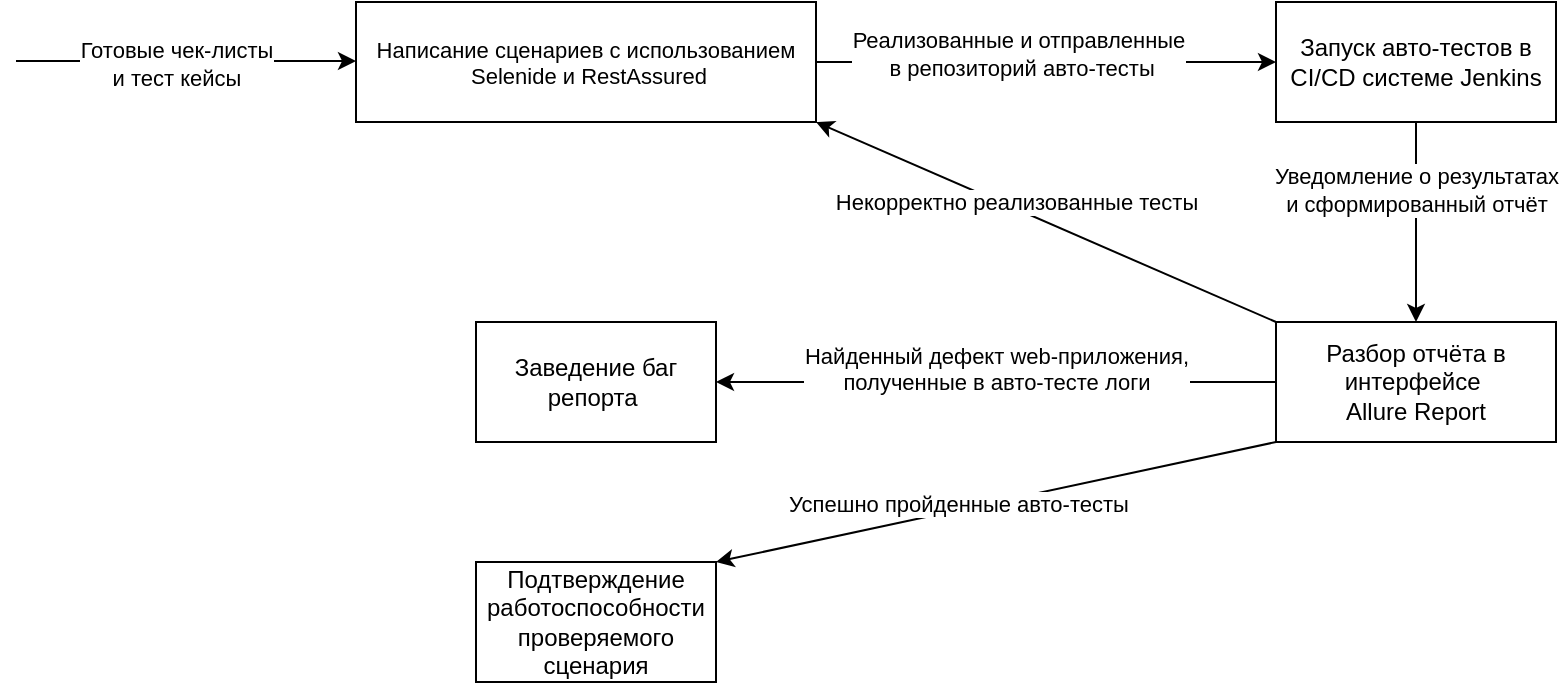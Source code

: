 <mxfile version="24.4.3" type="github">
  <diagram name="Страница — 1" id="3eVWmwQbOWbiIh8tAF9G">
    <mxGraphModel dx="954" dy="627" grid="1" gridSize="10" guides="1" tooltips="1" connect="1" arrows="1" fold="1" page="1" pageScale="1" pageWidth="827" pageHeight="1169" math="0" shadow="0">
      <root>
        <mxCell id="0" />
        <mxCell id="1" parent="0" />
        <mxCell id="WVgotV6CZozGioevc11D-21" style="edgeStyle=orthogonalEdgeStyle;rounded=0;orthogonalLoop=1;jettySize=auto;html=1;entryX=0;entryY=0.5;entryDx=0;entryDy=0;" edge="1" parent="1" source="WVgotV6CZozGioevc11D-3" target="WVgotV6CZozGioevc11D-7">
          <mxGeometry relative="1" as="geometry" />
        </mxCell>
        <mxCell id="WVgotV6CZozGioevc11D-22" value="Реализованные и отправленные&lt;div&gt;&amp;nbsp;в репозиторий авто-тесты&lt;/div&gt;" style="edgeLabel;html=1;align=center;verticalAlign=middle;resizable=0;points=[];" vertex="1" connectable="0" parent="WVgotV6CZozGioevc11D-21">
          <mxGeometry x="-0.294" y="4" relative="1" as="geometry">
            <mxPoint x="20" as="offset" />
          </mxGeometry>
        </mxCell>
        <mxCell id="WVgotV6CZozGioevc11D-3" value="&lt;span style=&quot;font-size: 11px; text-wrap: nowrap; background-color: rgb(255, 255, 255);&quot;&gt;Написание сценариев с использованием&lt;/span&gt;&lt;div style=&quot;font-size: 11px; text-wrap: nowrap;&quot;&gt;&amp;nbsp;Selenide и RestAssured&lt;/div&gt;" style="rounded=0;whiteSpace=wrap;html=1;" vertex="1" parent="1">
          <mxGeometry x="200" y="100" width="230" height="60" as="geometry" />
        </mxCell>
        <mxCell id="WVgotV6CZozGioevc11D-25" style="edgeStyle=orthogonalEdgeStyle;rounded=0;orthogonalLoop=1;jettySize=auto;html=1;entryX=0.5;entryY=0;entryDx=0;entryDy=0;" edge="1" parent="1" source="WVgotV6CZozGioevc11D-7" target="WVgotV6CZozGioevc11D-24">
          <mxGeometry relative="1" as="geometry" />
        </mxCell>
        <mxCell id="WVgotV6CZozGioevc11D-26" value="Уведомление о результатах&lt;div&gt;и сформированный отчёт&lt;/div&gt;" style="edgeLabel;html=1;align=center;verticalAlign=middle;resizable=0;points=[];" vertex="1" connectable="0" parent="WVgotV6CZozGioevc11D-25">
          <mxGeometry x="-0.32" y="1" relative="1" as="geometry">
            <mxPoint x="-1" as="offset" />
          </mxGeometry>
        </mxCell>
        <mxCell id="WVgotV6CZozGioevc11D-7" value="Запуск авто-тестов в CI/CD системе Jenkins" style="rounded=0;whiteSpace=wrap;html=1;" vertex="1" parent="1">
          <mxGeometry x="660" y="100" width="140" height="60" as="geometry" />
        </mxCell>
        <mxCell id="WVgotV6CZozGioevc11D-16" value="" style="endArrow=classic;html=1;rounded=0;entryX=0;entryY=0.5;entryDx=0;entryDy=0;" edge="1" parent="1">
          <mxGeometry width="50" height="50" relative="1" as="geometry">
            <mxPoint x="30" y="129.5" as="sourcePoint" />
            <mxPoint x="200" y="129.5" as="targetPoint" />
          </mxGeometry>
        </mxCell>
        <mxCell id="WVgotV6CZozGioevc11D-23" value="Готовые чек-листы&lt;div&gt;и тест кейсы&lt;/div&gt;" style="edgeLabel;html=1;align=center;verticalAlign=middle;resizable=0;points=[];" vertex="1" connectable="0" parent="WVgotV6CZozGioevc11D-16">
          <mxGeometry x="-0.776" y="3" relative="1" as="geometry">
            <mxPoint x="61" y="4" as="offset" />
          </mxGeometry>
        </mxCell>
        <mxCell id="WVgotV6CZozGioevc11D-35" style="edgeStyle=orthogonalEdgeStyle;rounded=0;orthogonalLoop=1;jettySize=auto;html=1;entryX=1;entryY=0.5;entryDx=0;entryDy=0;" edge="1" parent="1" source="WVgotV6CZozGioevc11D-24" target="WVgotV6CZozGioevc11D-34">
          <mxGeometry relative="1" as="geometry" />
        </mxCell>
        <mxCell id="WVgotV6CZozGioevc11D-36" value="Найденный дефект web-приложения,&lt;div&gt;полученные в авто-тесте логи&lt;br&gt;&lt;br&gt;&lt;/div&gt;" style="edgeLabel;html=1;align=center;verticalAlign=middle;resizable=0;points=[];" vertex="1" connectable="0" parent="WVgotV6CZozGioevc11D-35">
          <mxGeometry x="0.182" relative="1" as="geometry">
            <mxPoint x="25" as="offset" />
          </mxGeometry>
        </mxCell>
        <mxCell id="WVgotV6CZozGioevc11D-24" value="Разбор отчёта в интерфейсе&amp;nbsp;&lt;div&gt;Allure Report&lt;/div&gt;" style="rounded=0;whiteSpace=wrap;html=1;" vertex="1" parent="1">
          <mxGeometry x="660" y="260" width="140" height="60" as="geometry" />
        </mxCell>
        <mxCell id="WVgotV6CZozGioevc11D-32" value="" style="endArrow=classic;html=1;rounded=0;exitX=0;exitY=0;exitDx=0;exitDy=0;entryX=1;entryY=1;entryDx=0;entryDy=0;" edge="1" parent="1" source="WVgotV6CZozGioevc11D-24" target="WVgotV6CZozGioevc11D-3">
          <mxGeometry width="50" height="50" relative="1" as="geometry">
            <mxPoint x="390" y="330" as="sourcePoint" />
            <mxPoint x="440" y="280" as="targetPoint" />
          </mxGeometry>
        </mxCell>
        <mxCell id="WVgotV6CZozGioevc11D-33" value="Некорректно реализованные тесты" style="edgeLabel;html=1;align=center;verticalAlign=middle;resizable=0;points=[];" vertex="1" connectable="0" parent="WVgotV6CZozGioevc11D-32">
          <mxGeometry x="0.31" y="-2" relative="1" as="geometry">
            <mxPoint x="20" y="7" as="offset" />
          </mxGeometry>
        </mxCell>
        <mxCell id="WVgotV6CZozGioevc11D-34" value="Заведение баг репорта&amp;nbsp;" style="rounded=0;whiteSpace=wrap;html=1;" vertex="1" parent="1">
          <mxGeometry x="260" y="260" width="120" height="60" as="geometry" />
        </mxCell>
        <mxCell id="WVgotV6CZozGioevc11D-37" value="Подтверждение работоспособности проверяемого сценария" style="rounded=0;whiteSpace=wrap;html=1;" vertex="1" parent="1">
          <mxGeometry x="260" y="380" width="120" height="60" as="geometry" />
        </mxCell>
        <mxCell id="WVgotV6CZozGioevc11D-40" value="" style="endArrow=classic;html=1;rounded=0;exitX=0;exitY=1;exitDx=0;exitDy=0;entryX=1;entryY=0;entryDx=0;entryDy=0;" edge="1" parent="1" source="WVgotV6CZozGioevc11D-24" target="WVgotV6CZozGioevc11D-37">
          <mxGeometry width="50" height="50" relative="1" as="geometry">
            <mxPoint x="680" y="420" as="sourcePoint" />
            <mxPoint x="730" y="370" as="targetPoint" />
          </mxGeometry>
        </mxCell>
        <mxCell id="WVgotV6CZozGioevc11D-41" value="Успешно пройденные авто-тесты" style="edgeLabel;html=1;align=center;verticalAlign=middle;resizable=0;points=[];" vertex="1" connectable="0" parent="WVgotV6CZozGioevc11D-40">
          <mxGeometry x="0.131" y="-3" relative="1" as="geometry">
            <mxPoint as="offset" />
          </mxGeometry>
        </mxCell>
      </root>
    </mxGraphModel>
  </diagram>
</mxfile>
